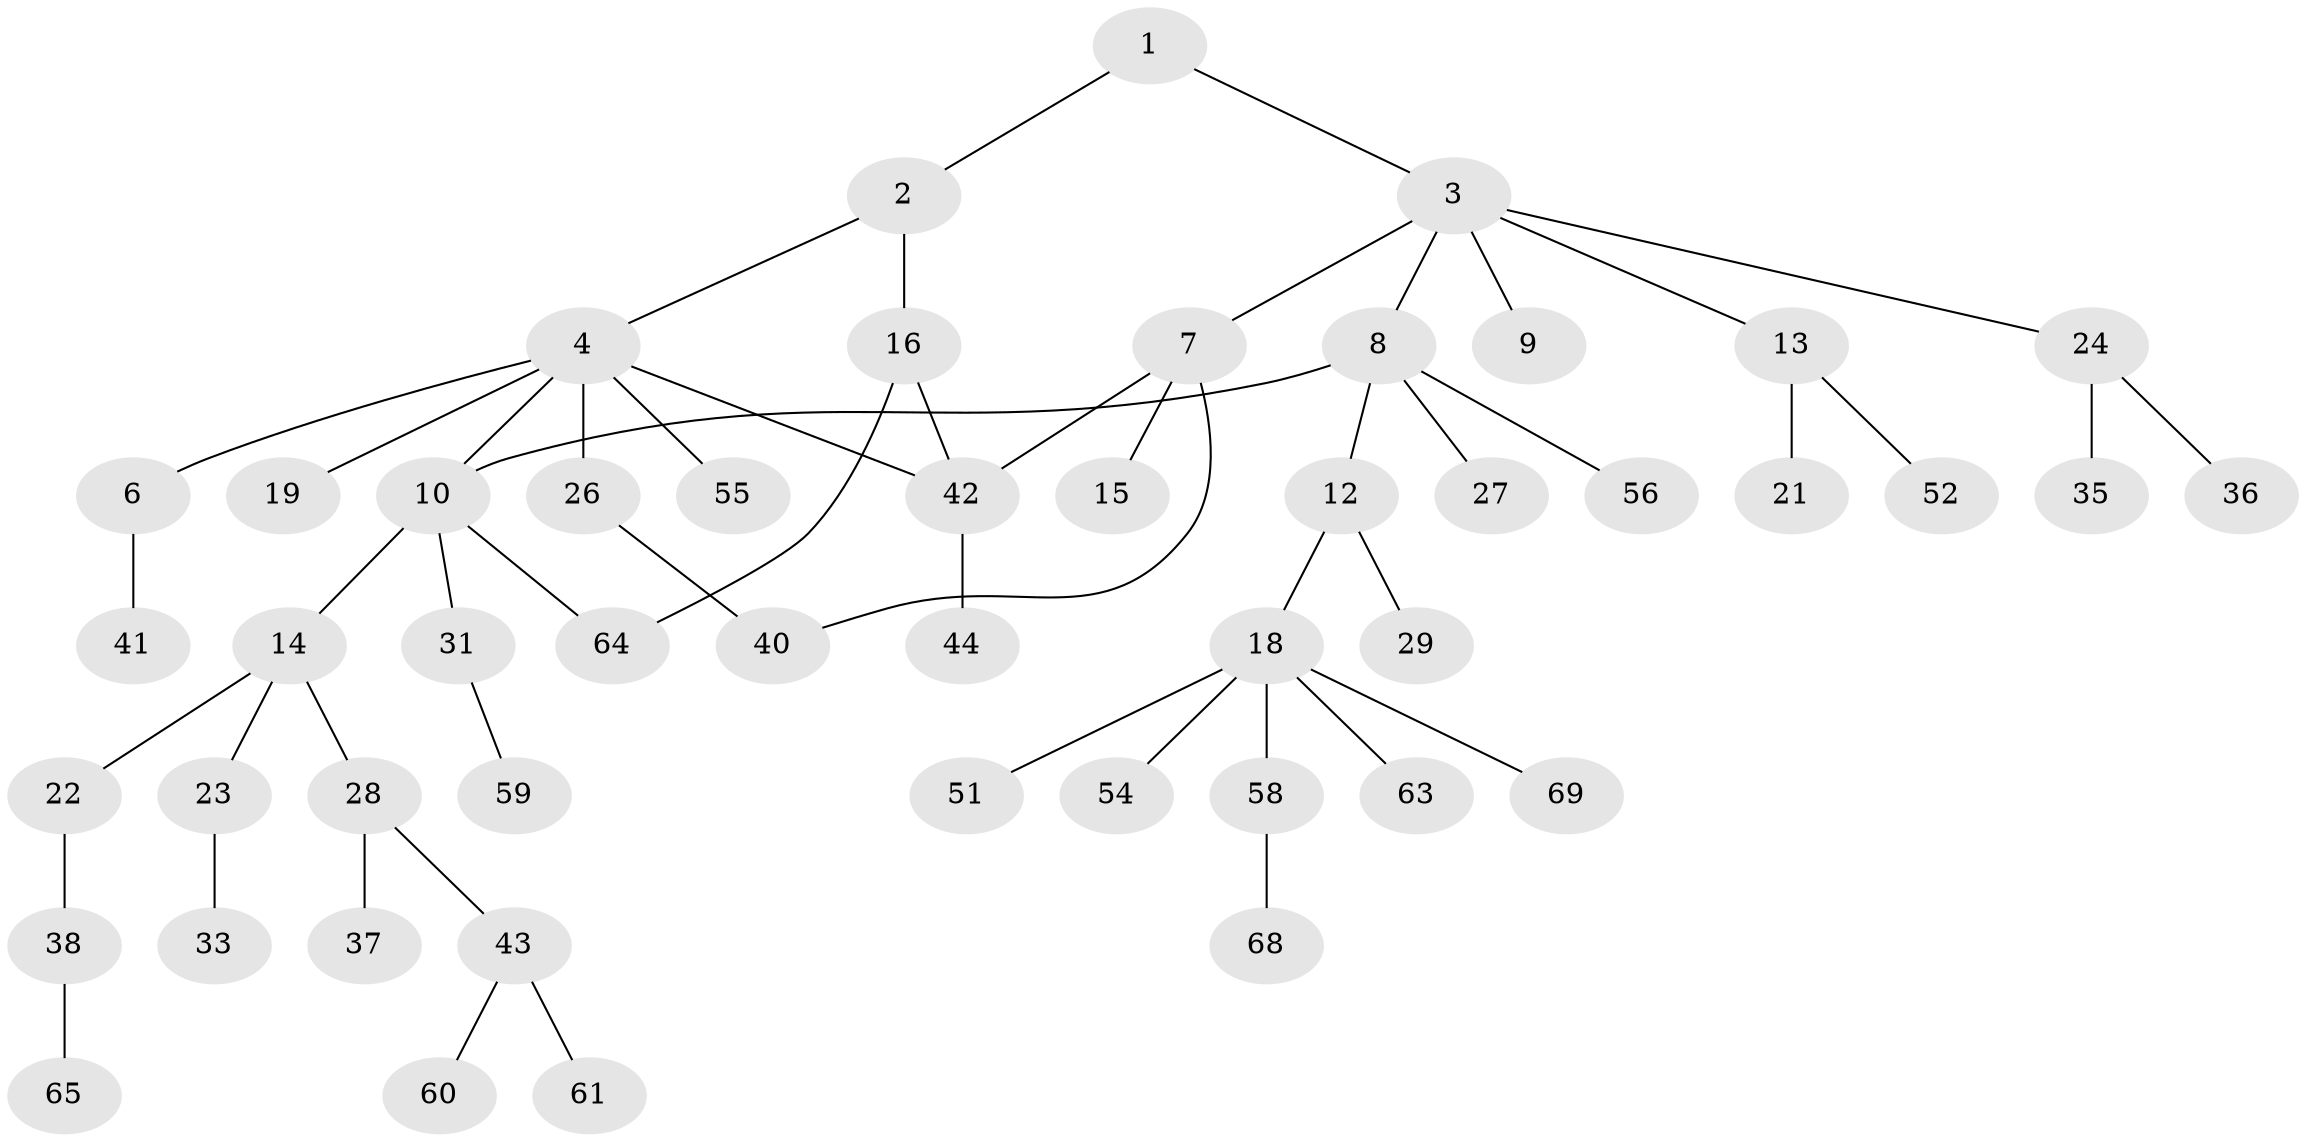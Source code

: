 // original degree distribution, {3: 0.08450704225352113, 4: 0.09859154929577464, 6: 0.014084507042253521, 7: 0.014084507042253521, 1: 0.4647887323943662, 2: 0.2676056338028169, 5: 0.056338028169014086}
// Generated by graph-tools (version 1.1) at 2025/41/03/06/25 10:41:29]
// undirected, 49 vertices, 53 edges
graph export_dot {
graph [start="1"]
  node [color=gray90,style=filled];
  1 [super="+34"];
  2 [super="+5"];
  3;
  4 [super="+32"];
  6 [super="+25"];
  7 [super="+11"];
  8 [super="+47"];
  9;
  10 [super="+30"];
  12 [super="+17"];
  13 [super="+50"];
  14 [super="+39"];
  15;
  16 [super="+53"];
  18 [super="+20"];
  19;
  21;
  22;
  23 [super="+66"];
  24 [super="+49"];
  26 [super="+62"];
  27;
  28 [super="+70"];
  29;
  31 [super="+57"];
  33;
  35 [super="+71"];
  36;
  37;
  38 [super="+48"];
  40;
  41;
  42 [super="+46"];
  43 [super="+45"];
  44;
  51;
  52;
  54;
  55;
  56;
  58;
  59;
  60;
  61;
  63;
  64 [super="+67"];
  65;
  68;
  69;
  1 -- 2;
  1 -- 3;
  2 -- 4;
  2 -- 16;
  3 -- 7;
  3 -- 8;
  3 -- 9;
  3 -- 13;
  3 -- 24;
  4 -- 6;
  4 -- 19;
  4 -- 26;
  4 -- 55;
  4 -- 42;
  4 -- 10;
  6 -- 41;
  7 -- 15;
  7 -- 40;
  7 -- 42;
  8 -- 10;
  8 -- 12;
  8 -- 27;
  8 -- 56;
  10 -- 14;
  10 -- 31;
  10 -- 64;
  12 -- 29;
  12 -- 18;
  13 -- 21;
  13 -- 52;
  14 -- 22;
  14 -- 23;
  14 -- 28;
  16 -- 42;
  16 -- 64;
  18 -- 58;
  18 -- 63;
  18 -- 51;
  18 -- 69;
  18 -- 54;
  22 -- 38;
  23 -- 33;
  24 -- 35;
  24 -- 36;
  26 -- 40;
  28 -- 37;
  28 -- 43;
  31 -- 59;
  38 -- 65;
  42 -- 44;
  43 -- 60;
  43 -- 61;
  58 -- 68;
}

